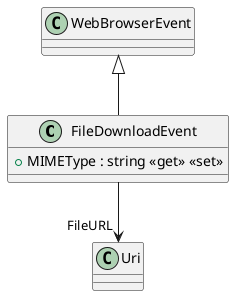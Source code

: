 @startuml
class FileDownloadEvent {
    + MIMEType : string <<get>> <<set>>
}
WebBrowserEvent <|-- FileDownloadEvent
FileDownloadEvent --> "FileURL" Uri
@enduml
